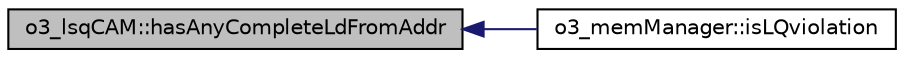 digraph G
{
  edge [fontname="Helvetica",fontsize="10",labelfontname="Helvetica",labelfontsize="10"];
  node [fontname="Helvetica",fontsize="10",shape=record];
  rankdir=LR;
  Node1 [label="o3_lsqCAM::hasAnyCompleteLdFromAddr",height=0.2,width=0.4,color="black", fillcolor="grey75", style="filled" fontcolor="black"];
  Node1 -> Node2 [dir=back,color="midnightblue",fontsize="10",style="solid"];
  Node2 [label="o3_memManager::isLQviolation",height=0.2,width=0.4,color="black", fillcolor="white", style="filled",URL="$classo3__memManager.html#ace575a2ddcf90ab36e6aa8399e5cd923"];
}
